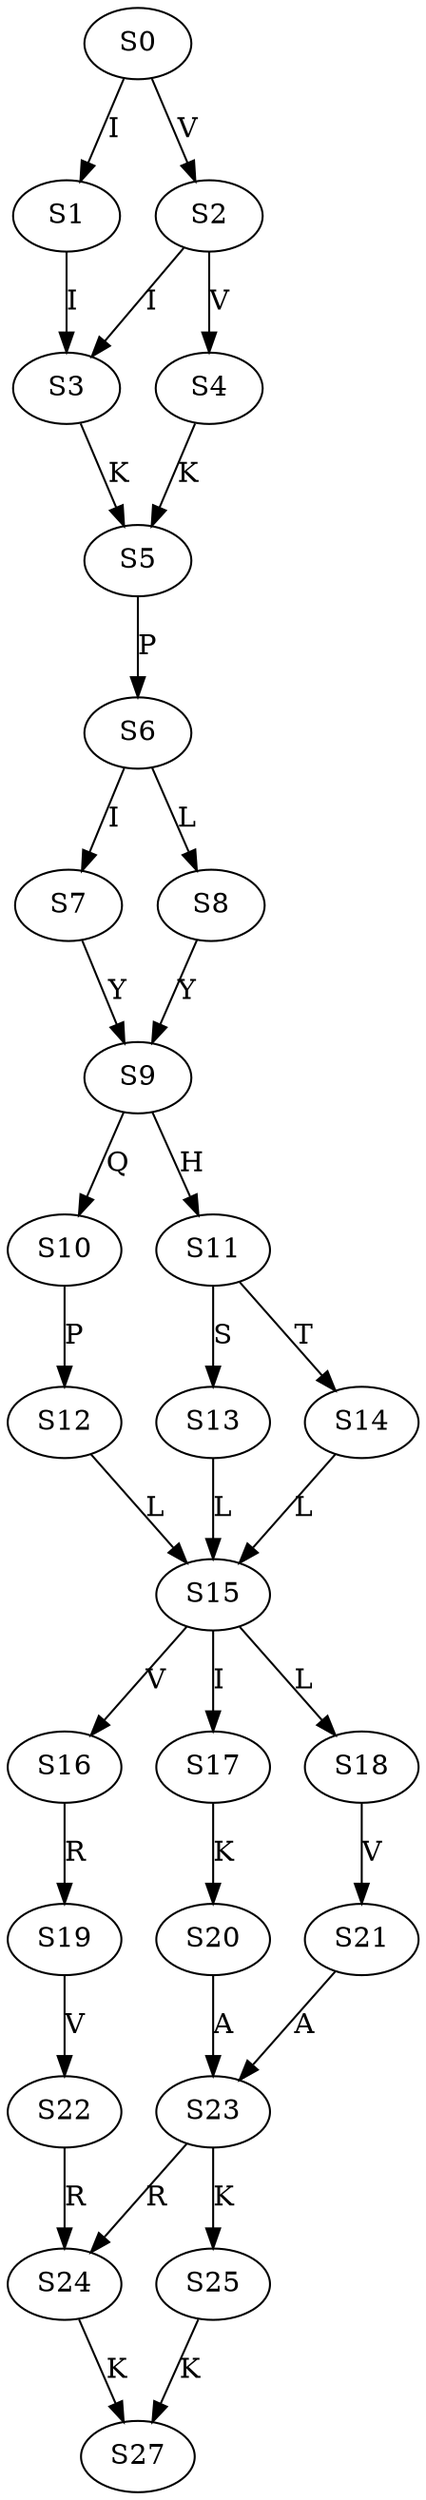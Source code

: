 strict digraph  {
	S0 -> S1 [ label = I ];
	S0 -> S2 [ label = V ];
	S1 -> S3 [ label = I ];
	S2 -> S4 [ label = V ];
	S2 -> S3 [ label = I ];
	S3 -> S5 [ label = K ];
	S4 -> S5 [ label = K ];
	S5 -> S6 [ label = P ];
	S6 -> S7 [ label = I ];
	S6 -> S8 [ label = L ];
	S7 -> S9 [ label = Y ];
	S8 -> S9 [ label = Y ];
	S9 -> S10 [ label = Q ];
	S9 -> S11 [ label = H ];
	S10 -> S12 [ label = P ];
	S11 -> S13 [ label = S ];
	S11 -> S14 [ label = T ];
	S12 -> S15 [ label = L ];
	S13 -> S15 [ label = L ];
	S14 -> S15 [ label = L ];
	S15 -> S16 [ label = V ];
	S15 -> S17 [ label = I ];
	S15 -> S18 [ label = L ];
	S16 -> S19 [ label = R ];
	S17 -> S20 [ label = K ];
	S18 -> S21 [ label = V ];
	S19 -> S22 [ label = V ];
	S20 -> S23 [ label = A ];
	S21 -> S23 [ label = A ];
	S22 -> S24 [ label = R ];
	S23 -> S25 [ label = K ];
	S23 -> S24 [ label = R ];
	S24 -> S27 [ label = K ];
	S25 -> S27 [ label = K ];
}

